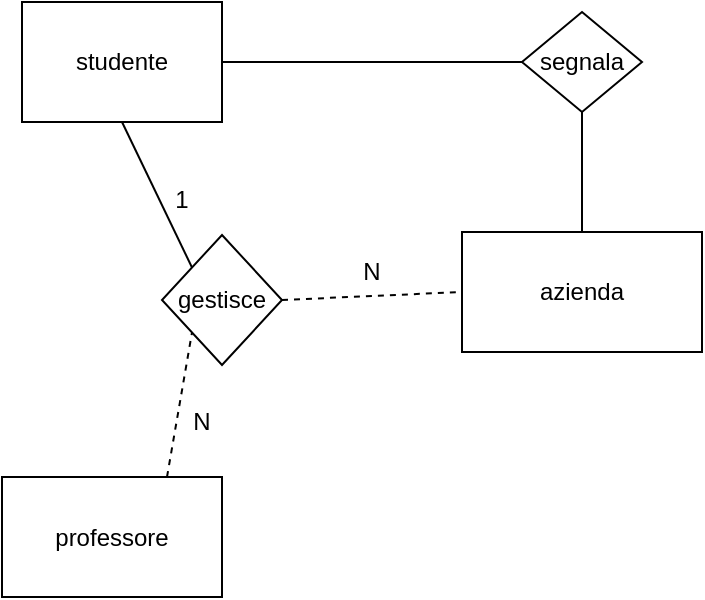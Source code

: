 <mxfile version="10.6.3" type="github"><diagram id="WMsgNE-chAKw-CGBunFn" name="Page-1"><mxGraphModel dx="418" dy="698" grid="1" gridSize="10" guides="1" tooltips="1" connect="1" arrows="1" fold="1" page="1" pageScale="1" pageWidth="827" pageHeight="1169" math="0" shadow="0"><root><mxCell id="0"/><mxCell id="1" parent="0"/><mxCell id="7DJ9NwADf3E2Wn-67D5I-1" value="studente" style="rounded=0;whiteSpace=wrap;html=1;" vertex="1" parent="1"><mxGeometry x="50" y="95" width="100" height="60" as="geometry"/></mxCell><mxCell id="7DJ9NwADf3E2Wn-67D5I-2" value="azienda" style="rounded=0;whiteSpace=wrap;html=1;" vertex="1" parent="1"><mxGeometry x="270" y="210" width="120" height="60" as="geometry"/></mxCell><mxCell id="7DJ9NwADf3E2Wn-67D5I-3" value="segnala" style="rhombus;whiteSpace=wrap;html=1;" vertex="1" parent="1"><mxGeometry x="300" y="100" width="60" height="50" as="geometry"/></mxCell><mxCell id="7DJ9NwADf3E2Wn-67D5I-7" value="" style="endArrow=none;html=1;entryX=0;entryY=0.5;entryDx=0;entryDy=0;exitX=1;exitY=0.5;exitDx=0;exitDy=0;" edge="1" parent="1" source="7DJ9NwADf3E2Wn-67D5I-1" target="7DJ9NwADf3E2Wn-67D5I-3"><mxGeometry width="50" height="50" relative="1" as="geometry"><mxPoint x="190" y="120" as="sourcePoint"/><mxPoint x="230" y="95" as="targetPoint"/></mxGeometry></mxCell><mxCell id="7DJ9NwADf3E2Wn-67D5I-8" value="" style="endArrow=none;html=1;exitX=0.5;exitY=0;exitDx=0;exitDy=0;" edge="1" parent="1" source="7DJ9NwADf3E2Wn-67D5I-2"><mxGeometry width="50" height="50" relative="1" as="geometry"><mxPoint x="330" y="200" as="sourcePoint"/><mxPoint x="330" y="150" as="targetPoint"/></mxGeometry></mxCell><mxCell id="7DJ9NwADf3E2Wn-67D5I-11" value="professore" style="rounded=0;whiteSpace=wrap;html=1;" vertex="1" parent="1"><mxGeometry x="40" y="332.5" width="110" height="60" as="geometry"/></mxCell><mxCell id="7DJ9NwADf3E2Wn-67D5I-14" value="gestisce" style="rhombus;whiteSpace=wrap;html=1;" vertex="1" parent="1"><mxGeometry x="120" y="211.5" width="60" height="65" as="geometry"/></mxCell><mxCell id="7DJ9NwADf3E2Wn-67D5I-20" value="" style="endArrow=none;dashed=1;html=1;exitX=0.75;exitY=0;exitDx=0;exitDy=0;entryX=0;entryY=1;entryDx=0;entryDy=0;" edge="1" parent="1" source="7DJ9NwADf3E2Wn-67D5I-11" target="7DJ9NwADf3E2Wn-67D5I-14"><mxGeometry width="50" height="50" relative="1" as="geometry"><mxPoint x="200" y="360" as="sourcePoint"/><mxPoint x="120" y="260" as="targetPoint"/></mxGeometry></mxCell><mxCell id="7DJ9NwADf3E2Wn-67D5I-23" value="" style="endArrow=none;dashed=1;html=1;entryX=0;entryY=0.5;entryDx=0;entryDy=0;exitX=1;exitY=0.5;exitDx=0;exitDy=0;" edge="1" parent="1" source="7DJ9NwADf3E2Wn-67D5I-14" target="7DJ9NwADf3E2Wn-67D5I-2"><mxGeometry width="50" height="50" relative="1" as="geometry"><mxPoint x="305" y="320" as="sourcePoint"/><mxPoint x="355" y="270" as="targetPoint"/></mxGeometry></mxCell><mxCell id="7DJ9NwADf3E2Wn-67D5I-25" value="" style="endArrow=none;html=1;entryX=0;entryY=0;entryDx=0;entryDy=0;exitX=0.5;exitY=1;exitDx=0;exitDy=0;" edge="1" parent="1" source="7DJ9NwADf3E2Wn-67D5I-1" target="7DJ9NwADf3E2Wn-67D5I-14"><mxGeometry width="50" height="50" relative="1" as="geometry"><mxPoint x="40" y="460" as="sourcePoint"/><mxPoint x="90" y="410" as="targetPoint"/></mxGeometry></mxCell><mxCell id="7DJ9NwADf3E2Wn-67D5I-26" value="N" style="text;html=1;strokeColor=none;fillColor=none;align=center;verticalAlign=middle;whiteSpace=wrap;rounded=0;" vertex="1" parent="1"><mxGeometry x="120" y="294.5" width="40" height="20" as="geometry"/></mxCell><mxCell id="7DJ9NwADf3E2Wn-67D5I-27" value="1" style="text;html=1;strokeColor=none;fillColor=none;align=center;verticalAlign=middle;whiteSpace=wrap;rounded=0;" vertex="1" parent="1"><mxGeometry x="110" y="183.5" width="40" height="20" as="geometry"/></mxCell><mxCell id="7DJ9NwADf3E2Wn-67D5I-28" value="N" style="text;html=1;strokeColor=none;fillColor=none;align=center;verticalAlign=middle;whiteSpace=wrap;rounded=0;" vertex="1" parent="1"><mxGeometry x="205" y="220" width="40" height="20" as="geometry"/></mxCell></root></mxGraphModel></diagram></mxfile>